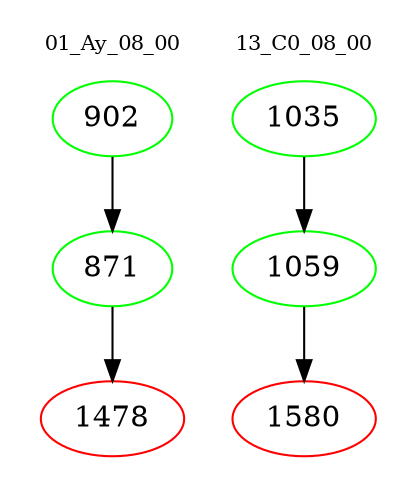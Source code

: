 digraph{
subgraph cluster_0 {
color = white
label = "01_Ay_08_00";
fontsize=10;
T0_902 [label="902", color="green"]
T0_902 -> T0_871 [color="black"]
T0_871 [label="871", color="green"]
T0_871 -> T0_1478 [color="black"]
T0_1478 [label="1478", color="red"]
}
subgraph cluster_1 {
color = white
label = "13_C0_08_00";
fontsize=10;
T1_1035 [label="1035", color="green"]
T1_1035 -> T1_1059 [color="black"]
T1_1059 [label="1059", color="green"]
T1_1059 -> T1_1580 [color="black"]
T1_1580 [label="1580", color="red"]
}
}
